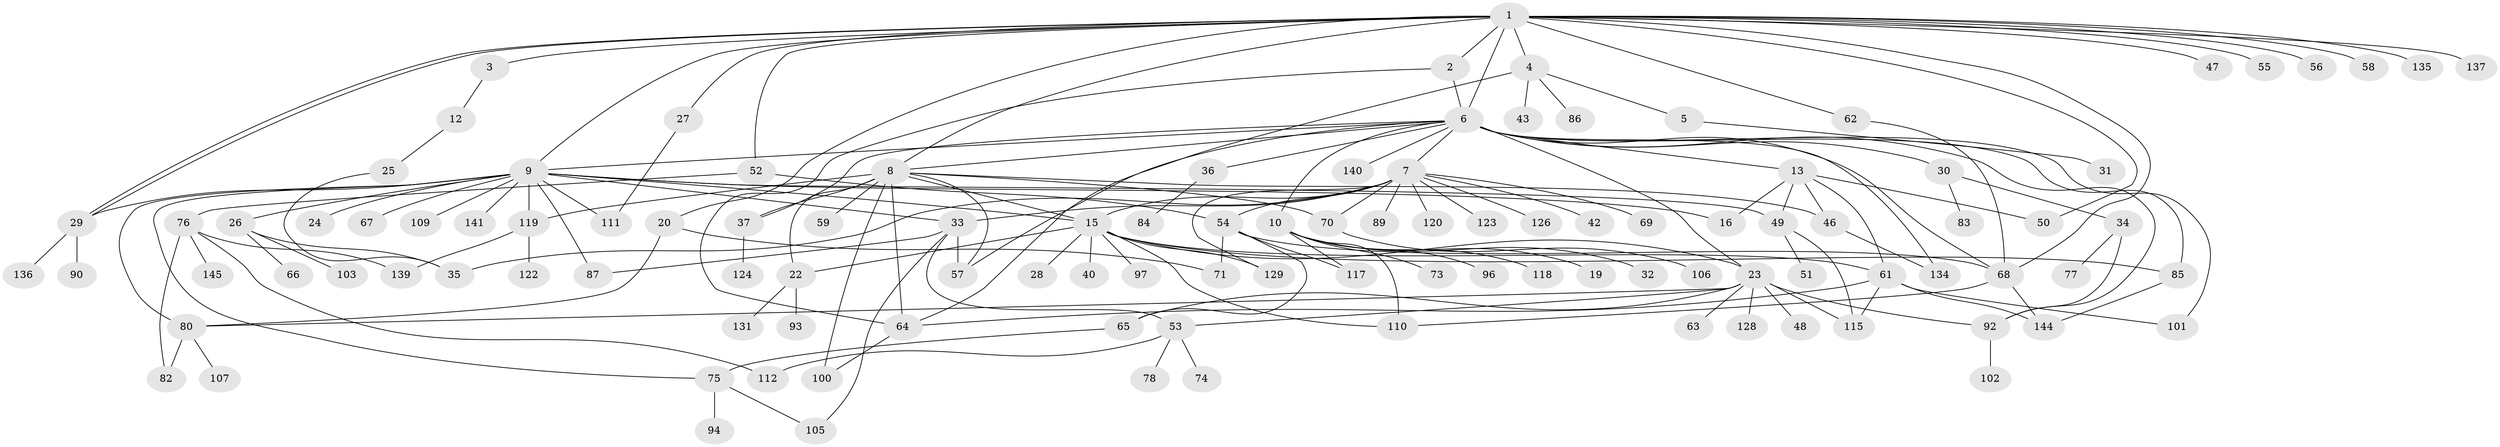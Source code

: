 // Generated by graph-tools (version 1.1) at 2025/23/03/03/25 07:23:54]
// undirected, 112 vertices, 166 edges
graph export_dot {
graph [start="1"]
  node [color=gray90,style=filled];
  1 [super="+21"];
  2;
  3;
  4 [super="+11"];
  5 [super="+113"];
  6 [super="+121"];
  7 [super="+44"];
  8 [super="+14"];
  9 [super="+60"];
  10 [super="+108"];
  12;
  13 [super="+18"];
  15 [super="+17"];
  16 [super="+45"];
  19;
  20;
  22 [super="+41"];
  23 [super="+98"];
  24;
  25 [super="+38"];
  26;
  27 [super="+81"];
  28;
  29;
  30 [super="+88"];
  31;
  32;
  33 [super="+72"];
  34;
  35 [super="+39"];
  36;
  37 [super="+95"];
  40;
  42;
  43 [super="+143"];
  46 [super="+91"];
  47;
  48;
  49;
  50 [super="+99"];
  51;
  52;
  53 [super="+138"];
  54 [super="+125"];
  55;
  56;
  57;
  58;
  59;
  61;
  62;
  63;
  64 [super="+133"];
  65;
  66;
  67;
  68 [super="+132"];
  69;
  70 [super="+79"];
  71 [super="+104"];
  73;
  74;
  75;
  76 [super="+116"];
  77;
  78;
  80 [super="+114"];
  82 [super="+127"];
  83;
  84;
  85;
  86;
  87;
  89;
  90;
  92;
  93;
  94;
  96;
  97;
  100;
  101;
  102;
  103;
  105;
  106;
  107;
  109;
  110;
  111;
  112;
  115 [super="+130"];
  117;
  118;
  119 [super="+142"];
  120;
  122;
  123;
  124;
  126;
  128;
  129;
  131;
  134;
  135;
  136;
  137;
  139;
  140;
  141;
  144;
  145;
  1 -- 2;
  1 -- 3;
  1 -- 4;
  1 -- 8 [weight=2];
  1 -- 20;
  1 -- 27;
  1 -- 29;
  1 -- 29;
  1 -- 47;
  1 -- 50;
  1 -- 52;
  1 -- 55;
  1 -- 135;
  1 -- 6;
  1 -- 9;
  1 -- 137;
  1 -- 56;
  1 -- 58;
  1 -- 62;
  1 -- 68 [weight=2];
  2 -- 6;
  2 -- 64;
  3 -- 12;
  4 -- 5;
  4 -- 43;
  4 -- 86;
  4 -- 64;
  5 -- 31;
  6 -- 7;
  6 -- 8;
  6 -- 9;
  6 -- 10;
  6 -- 13;
  6 -- 30;
  6 -- 36;
  6 -- 37;
  6 -- 57;
  6 -- 68;
  6 -- 85;
  6 -- 101;
  6 -- 134;
  6 -- 140;
  6 -- 92;
  6 -- 23;
  7 -- 15;
  7 -- 33;
  7 -- 42;
  7 -- 54;
  7 -- 69;
  7 -- 70;
  7 -- 89;
  7 -- 123;
  7 -- 126;
  7 -- 129;
  7 -- 120;
  7 -- 35;
  8 -- 57;
  8 -- 70;
  8 -- 100;
  8 -- 37;
  8 -- 46;
  8 -- 22;
  8 -- 119;
  8 -- 59;
  8 -- 15;
  8 -- 64;
  9 -- 15;
  9 -- 16;
  9 -- 24;
  9 -- 26;
  9 -- 29;
  9 -- 33;
  9 -- 49;
  9 -- 67;
  9 -- 75;
  9 -- 80;
  9 -- 87;
  9 -- 109;
  9 -- 119;
  9 -- 141;
  9 -- 111;
  10 -- 19;
  10 -- 32;
  10 -- 73;
  10 -- 96;
  10 -- 110;
  10 -- 117;
  10 -- 118;
  12 -- 25;
  13 -- 61;
  13 -- 49;
  13 -- 50;
  13 -- 46;
  13 -- 16;
  15 -- 23;
  15 -- 61;
  15 -- 85;
  15 -- 97;
  15 -- 110;
  15 -- 129;
  15 -- 22;
  15 -- 40;
  15 -- 28;
  20 -- 71;
  20 -- 80;
  22 -- 93;
  22 -- 131;
  23 -- 48;
  23 -- 63;
  23 -- 65;
  23 -- 80;
  23 -- 92;
  23 -- 115;
  23 -- 128;
  23 -- 53;
  25 -- 35;
  26 -- 35;
  26 -- 66;
  26 -- 103;
  27 -- 111;
  29 -- 90;
  29 -- 136;
  30 -- 34;
  30 -- 83;
  33 -- 53;
  33 -- 87;
  33 -- 105;
  33 -- 57;
  34 -- 77;
  34 -- 92;
  36 -- 84;
  37 -- 124;
  46 -- 134;
  49 -- 51;
  49 -- 115;
  52 -- 54;
  52 -- 76;
  53 -- 74;
  53 -- 78;
  53 -- 112;
  54 -- 68;
  54 -- 71;
  54 -- 65;
  54 -- 117;
  61 -- 101;
  61 -- 115;
  61 -- 144;
  61 -- 64;
  62 -- 68;
  64 -- 100;
  65 -- 75;
  68 -- 110;
  68 -- 144;
  70 -- 106;
  75 -- 94;
  75 -- 105;
  76 -- 82;
  76 -- 112;
  76 -- 139;
  76 -- 145;
  80 -- 82 [weight=2];
  80 -- 107;
  85 -- 144;
  92 -- 102;
  119 -- 122;
  119 -- 139;
}

